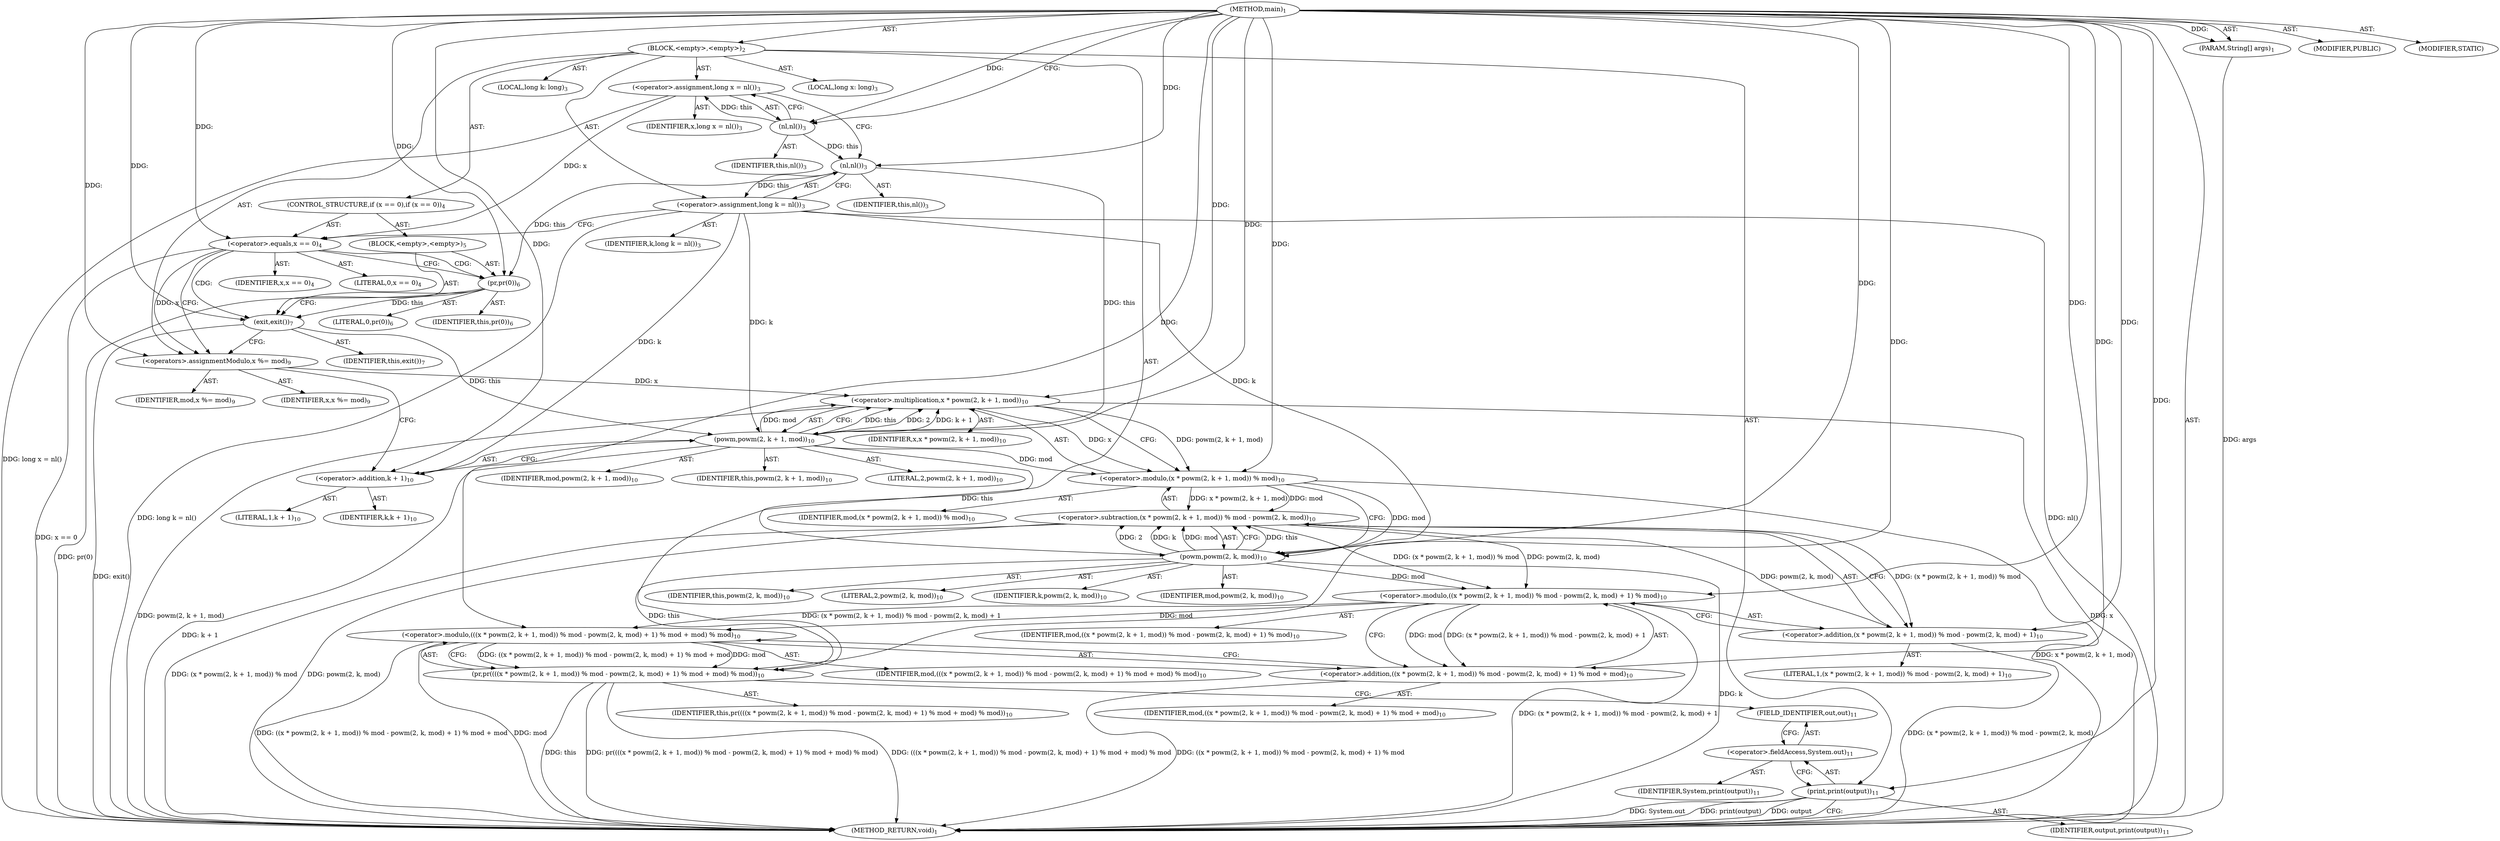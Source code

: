 digraph "main" {  
"17" [label = <(METHOD,main)<SUB>1</SUB>> ]
"18" [label = <(PARAM,String[] args)<SUB>1</SUB>> ]
"19" [label = <(BLOCK,&lt;empty&gt;,&lt;empty&gt;)<SUB>2</SUB>> ]
"20" [label = <(LOCAL,long x: long)<SUB>3</SUB>> ]
"21" [label = <(LOCAL,long k: long)<SUB>3</SUB>> ]
"22" [label = <(&lt;operator&gt;.assignment,long x = nl())<SUB>3</SUB>> ]
"23" [label = <(IDENTIFIER,x,long x = nl())<SUB>3</SUB>> ]
"24" [label = <(nl,nl())<SUB>3</SUB>> ]
"25" [label = <(IDENTIFIER,this,nl())<SUB>3</SUB>> ]
"26" [label = <(&lt;operator&gt;.assignment,long k = nl())<SUB>3</SUB>> ]
"27" [label = <(IDENTIFIER,k,long k = nl())<SUB>3</SUB>> ]
"28" [label = <(nl,nl())<SUB>3</SUB>> ]
"29" [label = <(IDENTIFIER,this,nl())<SUB>3</SUB>> ]
"30" [label = <(CONTROL_STRUCTURE,if (x == 0),if (x == 0))<SUB>4</SUB>> ]
"31" [label = <(&lt;operator&gt;.equals,x == 0)<SUB>4</SUB>> ]
"32" [label = <(IDENTIFIER,x,x == 0)<SUB>4</SUB>> ]
"33" [label = <(LITERAL,0,x == 0)<SUB>4</SUB>> ]
"34" [label = <(BLOCK,&lt;empty&gt;,&lt;empty&gt;)<SUB>5</SUB>> ]
"35" [label = <(pr,pr(0))<SUB>6</SUB>> ]
"36" [label = <(IDENTIFIER,this,pr(0))<SUB>6</SUB>> ]
"37" [label = <(LITERAL,0,pr(0))<SUB>6</SUB>> ]
"38" [label = <(exit,exit())<SUB>7</SUB>> ]
"39" [label = <(IDENTIFIER,this,exit())<SUB>7</SUB>> ]
"40" [label = <(&lt;operators&gt;.assignmentModulo,x %= mod)<SUB>9</SUB>> ]
"41" [label = <(IDENTIFIER,x,x %= mod)<SUB>9</SUB>> ]
"42" [label = <(IDENTIFIER,mod,x %= mod)<SUB>9</SUB>> ]
"43" [label = <(pr,pr((((x * powm(2, k + 1, mod)) % mod - powm(2, k, mod) + 1) % mod + mod) % mod))<SUB>10</SUB>> ]
"44" [label = <(IDENTIFIER,this,pr((((x * powm(2, k + 1, mod)) % mod - powm(2, k, mod) + 1) % mod + mod) % mod))<SUB>10</SUB>> ]
"45" [label = <(&lt;operator&gt;.modulo,(((x * powm(2, k + 1, mod)) % mod - powm(2, k, mod) + 1) % mod + mod) % mod)<SUB>10</SUB>> ]
"46" [label = <(&lt;operator&gt;.addition,((x * powm(2, k + 1, mod)) % mod - powm(2, k, mod) + 1) % mod + mod)<SUB>10</SUB>> ]
"47" [label = <(&lt;operator&gt;.modulo,((x * powm(2, k + 1, mod)) % mod - powm(2, k, mod) + 1) % mod)<SUB>10</SUB>> ]
"48" [label = <(&lt;operator&gt;.addition,(x * powm(2, k + 1, mod)) % mod - powm(2, k, mod) + 1)<SUB>10</SUB>> ]
"49" [label = <(&lt;operator&gt;.subtraction,(x * powm(2, k + 1, mod)) % mod - powm(2, k, mod))<SUB>10</SUB>> ]
"50" [label = <(&lt;operator&gt;.modulo,(x * powm(2, k + 1, mod)) % mod)<SUB>10</SUB>> ]
"51" [label = <(&lt;operator&gt;.multiplication,x * powm(2, k + 1, mod))<SUB>10</SUB>> ]
"52" [label = <(IDENTIFIER,x,x * powm(2, k + 1, mod))<SUB>10</SUB>> ]
"53" [label = <(powm,powm(2, k + 1, mod))<SUB>10</SUB>> ]
"54" [label = <(IDENTIFIER,this,powm(2, k + 1, mod))<SUB>10</SUB>> ]
"55" [label = <(LITERAL,2,powm(2, k + 1, mod))<SUB>10</SUB>> ]
"56" [label = <(&lt;operator&gt;.addition,k + 1)<SUB>10</SUB>> ]
"57" [label = <(IDENTIFIER,k,k + 1)<SUB>10</SUB>> ]
"58" [label = <(LITERAL,1,k + 1)<SUB>10</SUB>> ]
"59" [label = <(IDENTIFIER,mod,powm(2, k + 1, mod))<SUB>10</SUB>> ]
"60" [label = <(IDENTIFIER,mod,(x * powm(2, k + 1, mod)) % mod)<SUB>10</SUB>> ]
"61" [label = <(powm,powm(2, k, mod))<SUB>10</SUB>> ]
"62" [label = <(IDENTIFIER,this,powm(2, k, mod))<SUB>10</SUB>> ]
"63" [label = <(LITERAL,2,powm(2, k, mod))<SUB>10</SUB>> ]
"64" [label = <(IDENTIFIER,k,powm(2, k, mod))<SUB>10</SUB>> ]
"65" [label = <(IDENTIFIER,mod,powm(2, k, mod))<SUB>10</SUB>> ]
"66" [label = <(LITERAL,1,(x * powm(2, k + 1, mod)) % mod - powm(2, k, mod) + 1)<SUB>10</SUB>> ]
"67" [label = <(IDENTIFIER,mod,((x * powm(2, k + 1, mod)) % mod - powm(2, k, mod) + 1) % mod)<SUB>10</SUB>> ]
"68" [label = <(IDENTIFIER,mod,((x * powm(2, k + 1, mod)) % mod - powm(2, k, mod) + 1) % mod + mod)<SUB>10</SUB>> ]
"69" [label = <(IDENTIFIER,mod,(((x * powm(2, k + 1, mod)) % mod - powm(2, k, mod) + 1) % mod + mod) % mod)<SUB>10</SUB>> ]
"70" [label = <(print,print(output))<SUB>11</SUB>> ]
"71" [label = <(&lt;operator&gt;.fieldAccess,System.out)<SUB>11</SUB>> ]
"72" [label = <(IDENTIFIER,System,print(output))<SUB>11</SUB>> ]
"73" [label = <(FIELD_IDENTIFIER,out,out)<SUB>11</SUB>> ]
"74" [label = <(IDENTIFIER,output,print(output))<SUB>11</SUB>> ]
"75" [label = <(MODIFIER,PUBLIC)> ]
"76" [label = <(MODIFIER,STATIC)> ]
"77" [label = <(METHOD_RETURN,void)<SUB>1</SUB>> ]
  "17" -> "18"  [ label = "AST: "] 
  "17" -> "19"  [ label = "AST: "] 
  "17" -> "75"  [ label = "AST: "] 
  "17" -> "76"  [ label = "AST: "] 
  "17" -> "77"  [ label = "AST: "] 
  "19" -> "20"  [ label = "AST: "] 
  "19" -> "21"  [ label = "AST: "] 
  "19" -> "22"  [ label = "AST: "] 
  "19" -> "26"  [ label = "AST: "] 
  "19" -> "30"  [ label = "AST: "] 
  "19" -> "40"  [ label = "AST: "] 
  "19" -> "43"  [ label = "AST: "] 
  "19" -> "70"  [ label = "AST: "] 
  "22" -> "23"  [ label = "AST: "] 
  "22" -> "24"  [ label = "AST: "] 
  "24" -> "25"  [ label = "AST: "] 
  "26" -> "27"  [ label = "AST: "] 
  "26" -> "28"  [ label = "AST: "] 
  "28" -> "29"  [ label = "AST: "] 
  "30" -> "31"  [ label = "AST: "] 
  "30" -> "34"  [ label = "AST: "] 
  "31" -> "32"  [ label = "AST: "] 
  "31" -> "33"  [ label = "AST: "] 
  "34" -> "35"  [ label = "AST: "] 
  "34" -> "38"  [ label = "AST: "] 
  "35" -> "36"  [ label = "AST: "] 
  "35" -> "37"  [ label = "AST: "] 
  "38" -> "39"  [ label = "AST: "] 
  "40" -> "41"  [ label = "AST: "] 
  "40" -> "42"  [ label = "AST: "] 
  "43" -> "44"  [ label = "AST: "] 
  "43" -> "45"  [ label = "AST: "] 
  "45" -> "46"  [ label = "AST: "] 
  "45" -> "69"  [ label = "AST: "] 
  "46" -> "47"  [ label = "AST: "] 
  "46" -> "68"  [ label = "AST: "] 
  "47" -> "48"  [ label = "AST: "] 
  "47" -> "67"  [ label = "AST: "] 
  "48" -> "49"  [ label = "AST: "] 
  "48" -> "66"  [ label = "AST: "] 
  "49" -> "50"  [ label = "AST: "] 
  "49" -> "61"  [ label = "AST: "] 
  "50" -> "51"  [ label = "AST: "] 
  "50" -> "60"  [ label = "AST: "] 
  "51" -> "52"  [ label = "AST: "] 
  "51" -> "53"  [ label = "AST: "] 
  "53" -> "54"  [ label = "AST: "] 
  "53" -> "55"  [ label = "AST: "] 
  "53" -> "56"  [ label = "AST: "] 
  "53" -> "59"  [ label = "AST: "] 
  "56" -> "57"  [ label = "AST: "] 
  "56" -> "58"  [ label = "AST: "] 
  "61" -> "62"  [ label = "AST: "] 
  "61" -> "63"  [ label = "AST: "] 
  "61" -> "64"  [ label = "AST: "] 
  "61" -> "65"  [ label = "AST: "] 
  "70" -> "71"  [ label = "AST: "] 
  "70" -> "74"  [ label = "AST: "] 
  "71" -> "72"  [ label = "AST: "] 
  "71" -> "73"  [ label = "AST: "] 
  "22" -> "28"  [ label = "CFG: "] 
  "26" -> "31"  [ label = "CFG: "] 
  "40" -> "56"  [ label = "CFG: "] 
  "43" -> "73"  [ label = "CFG: "] 
  "70" -> "77"  [ label = "CFG: "] 
  "24" -> "22"  [ label = "CFG: "] 
  "28" -> "26"  [ label = "CFG: "] 
  "31" -> "35"  [ label = "CFG: "] 
  "31" -> "40"  [ label = "CFG: "] 
  "45" -> "43"  [ label = "CFG: "] 
  "71" -> "70"  [ label = "CFG: "] 
  "35" -> "38"  [ label = "CFG: "] 
  "38" -> "40"  [ label = "CFG: "] 
  "46" -> "45"  [ label = "CFG: "] 
  "73" -> "71"  [ label = "CFG: "] 
  "47" -> "46"  [ label = "CFG: "] 
  "48" -> "47"  [ label = "CFG: "] 
  "49" -> "48"  [ label = "CFG: "] 
  "50" -> "61"  [ label = "CFG: "] 
  "61" -> "49"  [ label = "CFG: "] 
  "51" -> "50"  [ label = "CFG: "] 
  "53" -> "51"  [ label = "CFG: "] 
  "56" -> "53"  [ label = "CFG: "] 
  "17" -> "24"  [ label = "CFG: "] 
  "18" -> "77"  [ label = "DDG: args"] 
  "22" -> "77"  [ label = "DDG: long x = nl()"] 
  "26" -> "77"  [ label = "DDG: nl()"] 
  "26" -> "77"  [ label = "DDG: long k = nl()"] 
  "31" -> "77"  [ label = "DDG: x == 0"] 
  "35" -> "77"  [ label = "DDG: pr(0)"] 
  "38" -> "77"  [ label = "DDG: exit()"] 
  "43" -> "77"  [ label = "DDG: this"] 
  "51" -> "77"  [ label = "DDG: x"] 
  "53" -> "77"  [ label = "DDG: k + 1"] 
  "51" -> "77"  [ label = "DDG: powm(2, k + 1, mod)"] 
  "50" -> "77"  [ label = "DDG: x * powm(2, k + 1, mod)"] 
  "49" -> "77"  [ label = "DDG: (x * powm(2, k + 1, mod)) % mod"] 
  "61" -> "77"  [ label = "DDG: k"] 
  "49" -> "77"  [ label = "DDG: powm(2, k, mod)"] 
  "48" -> "77"  [ label = "DDG: (x * powm(2, k + 1, mod)) % mod - powm(2, k, mod)"] 
  "47" -> "77"  [ label = "DDG: (x * powm(2, k + 1, mod)) % mod - powm(2, k, mod) + 1"] 
  "46" -> "77"  [ label = "DDG: ((x * powm(2, k + 1, mod)) % mod - powm(2, k, mod) + 1) % mod"] 
  "45" -> "77"  [ label = "DDG: ((x * powm(2, k + 1, mod)) % mod - powm(2, k, mod) + 1) % mod + mod"] 
  "45" -> "77"  [ label = "DDG: mod"] 
  "43" -> "77"  [ label = "DDG: (((x * powm(2, k + 1, mod)) % mod - powm(2, k, mod) + 1) % mod + mod) % mod"] 
  "43" -> "77"  [ label = "DDG: pr((((x * powm(2, k + 1, mod)) % mod - powm(2, k, mod) + 1) % mod + mod) % mod)"] 
  "70" -> "77"  [ label = "DDG: System.out"] 
  "70" -> "77"  [ label = "DDG: print(output)"] 
  "70" -> "77"  [ label = "DDG: output"] 
  "17" -> "18"  [ label = "DDG: "] 
  "24" -> "22"  [ label = "DDG: this"] 
  "28" -> "26"  [ label = "DDG: this"] 
  "17" -> "40"  [ label = "DDG: "] 
  "31" -> "40"  [ label = "DDG: x"] 
  "61" -> "43"  [ label = "DDG: this"] 
  "17" -> "43"  [ label = "DDG: "] 
  "45" -> "43"  [ label = "DDG: ((x * powm(2, k + 1, mod)) % mod - powm(2, k, mod) + 1) % mod + mod"] 
  "45" -> "43"  [ label = "DDG: mod"] 
  "17" -> "70"  [ label = "DDG: "] 
  "17" -> "24"  [ label = "DDG: "] 
  "24" -> "28"  [ label = "DDG: this"] 
  "17" -> "28"  [ label = "DDG: "] 
  "22" -> "31"  [ label = "DDG: x"] 
  "17" -> "31"  [ label = "DDG: "] 
  "47" -> "45"  [ label = "DDG: (x * powm(2, k + 1, mod)) % mod - powm(2, k, mod) + 1"] 
  "47" -> "45"  [ label = "DDG: mod"] 
  "17" -> "45"  [ label = "DDG: "] 
  "28" -> "35"  [ label = "DDG: this"] 
  "17" -> "35"  [ label = "DDG: "] 
  "35" -> "38"  [ label = "DDG: this"] 
  "17" -> "38"  [ label = "DDG: "] 
  "47" -> "46"  [ label = "DDG: (x * powm(2, k + 1, mod)) % mod - powm(2, k, mod) + 1"] 
  "47" -> "46"  [ label = "DDG: mod"] 
  "17" -> "46"  [ label = "DDG: "] 
  "49" -> "47"  [ label = "DDG: (x * powm(2, k + 1, mod)) % mod"] 
  "49" -> "47"  [ label = "DDG: powm(2, k, mod)"] 
  "17" -> "47"  [ label = "DDG: "] 
  "61" -> "47"  [ label = "DDG: mod"] 
  "49" -> "48"  [ label = "DDG: (x * powm(2, k + 1, mod)) % mod"] 
  "49" -> "48"  [ label = "DDG: powm(2, k, mod)"] 
  "17" -> "48"  [ label = "DDG: "] 
  "50" -> "49"  [ label = "DDG: x * powm(2, k + 1, mod)"] 
  "50" -> "49"  [ label = "DDG: mod"] 
  "61" -> "49"  [ label = "DDG: this"] 
  "61" -> "49"  [ label = "DDG: 2"] 
  "61" -> "49"  [ label = "DDG: k"] 
  "61" -> "49"  [ label = "DDG: mod"] 
  "51" -> "50"  [ label = "DDG: x"] 
  "51" -> "50"  [ label = "DDG: powm(2, k + 1, mod)"] 
  "53" -> "50"  [ label = "DDG: mod"] 
  "17" -> "50"  [ label = "DDG: "] 
  "53" -> "61"  [ label = "DDG: this"] 
  "17" -> "61"  [ label = "DDG: "] 
  "26" -> "61"  [ label = "DDG: k"] 
  "50" -> "61"  [ label = "DDG: mod"] 
  "40" -> "51"  [ label = "DDG: x"] 
  "17" -> "51"  [ label = "DDG: "] 
  "53" -> "51"  [ label = "DDG: this"] 
  "53" -> "51"  [ label = "DDG: 2"] 
  "53" -> "51"  [ label = "DDG: k + 1"] 
  "53" -> "51"  [ label = "DDG: mod"] 
  "28" -> "53"  [ label = "DDG: this"] 
  "38" -> "53"  [ label = "DDG: this"] 
  "17" -> "53"  [ label = "DDG: "] 
  "26" -> "53"  [ label = "DDG: k"] 
  "26" -> "56"  [ label = "DDG: k"] 
  "17" -> "56"  [ label = "DDG: "] 
  "31" -> "38"  [ label = "CDG: "] 
  "31" -> "35"  [ label = "CDG: "] 
}
